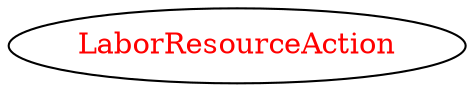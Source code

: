 digraph dependencyGraph {
 concentrate=true;
 ranksep="2.0";
 rankdir="LR"; 
 splines="ortho";
"LaborResourceAction" [fontcolor="red"];
}